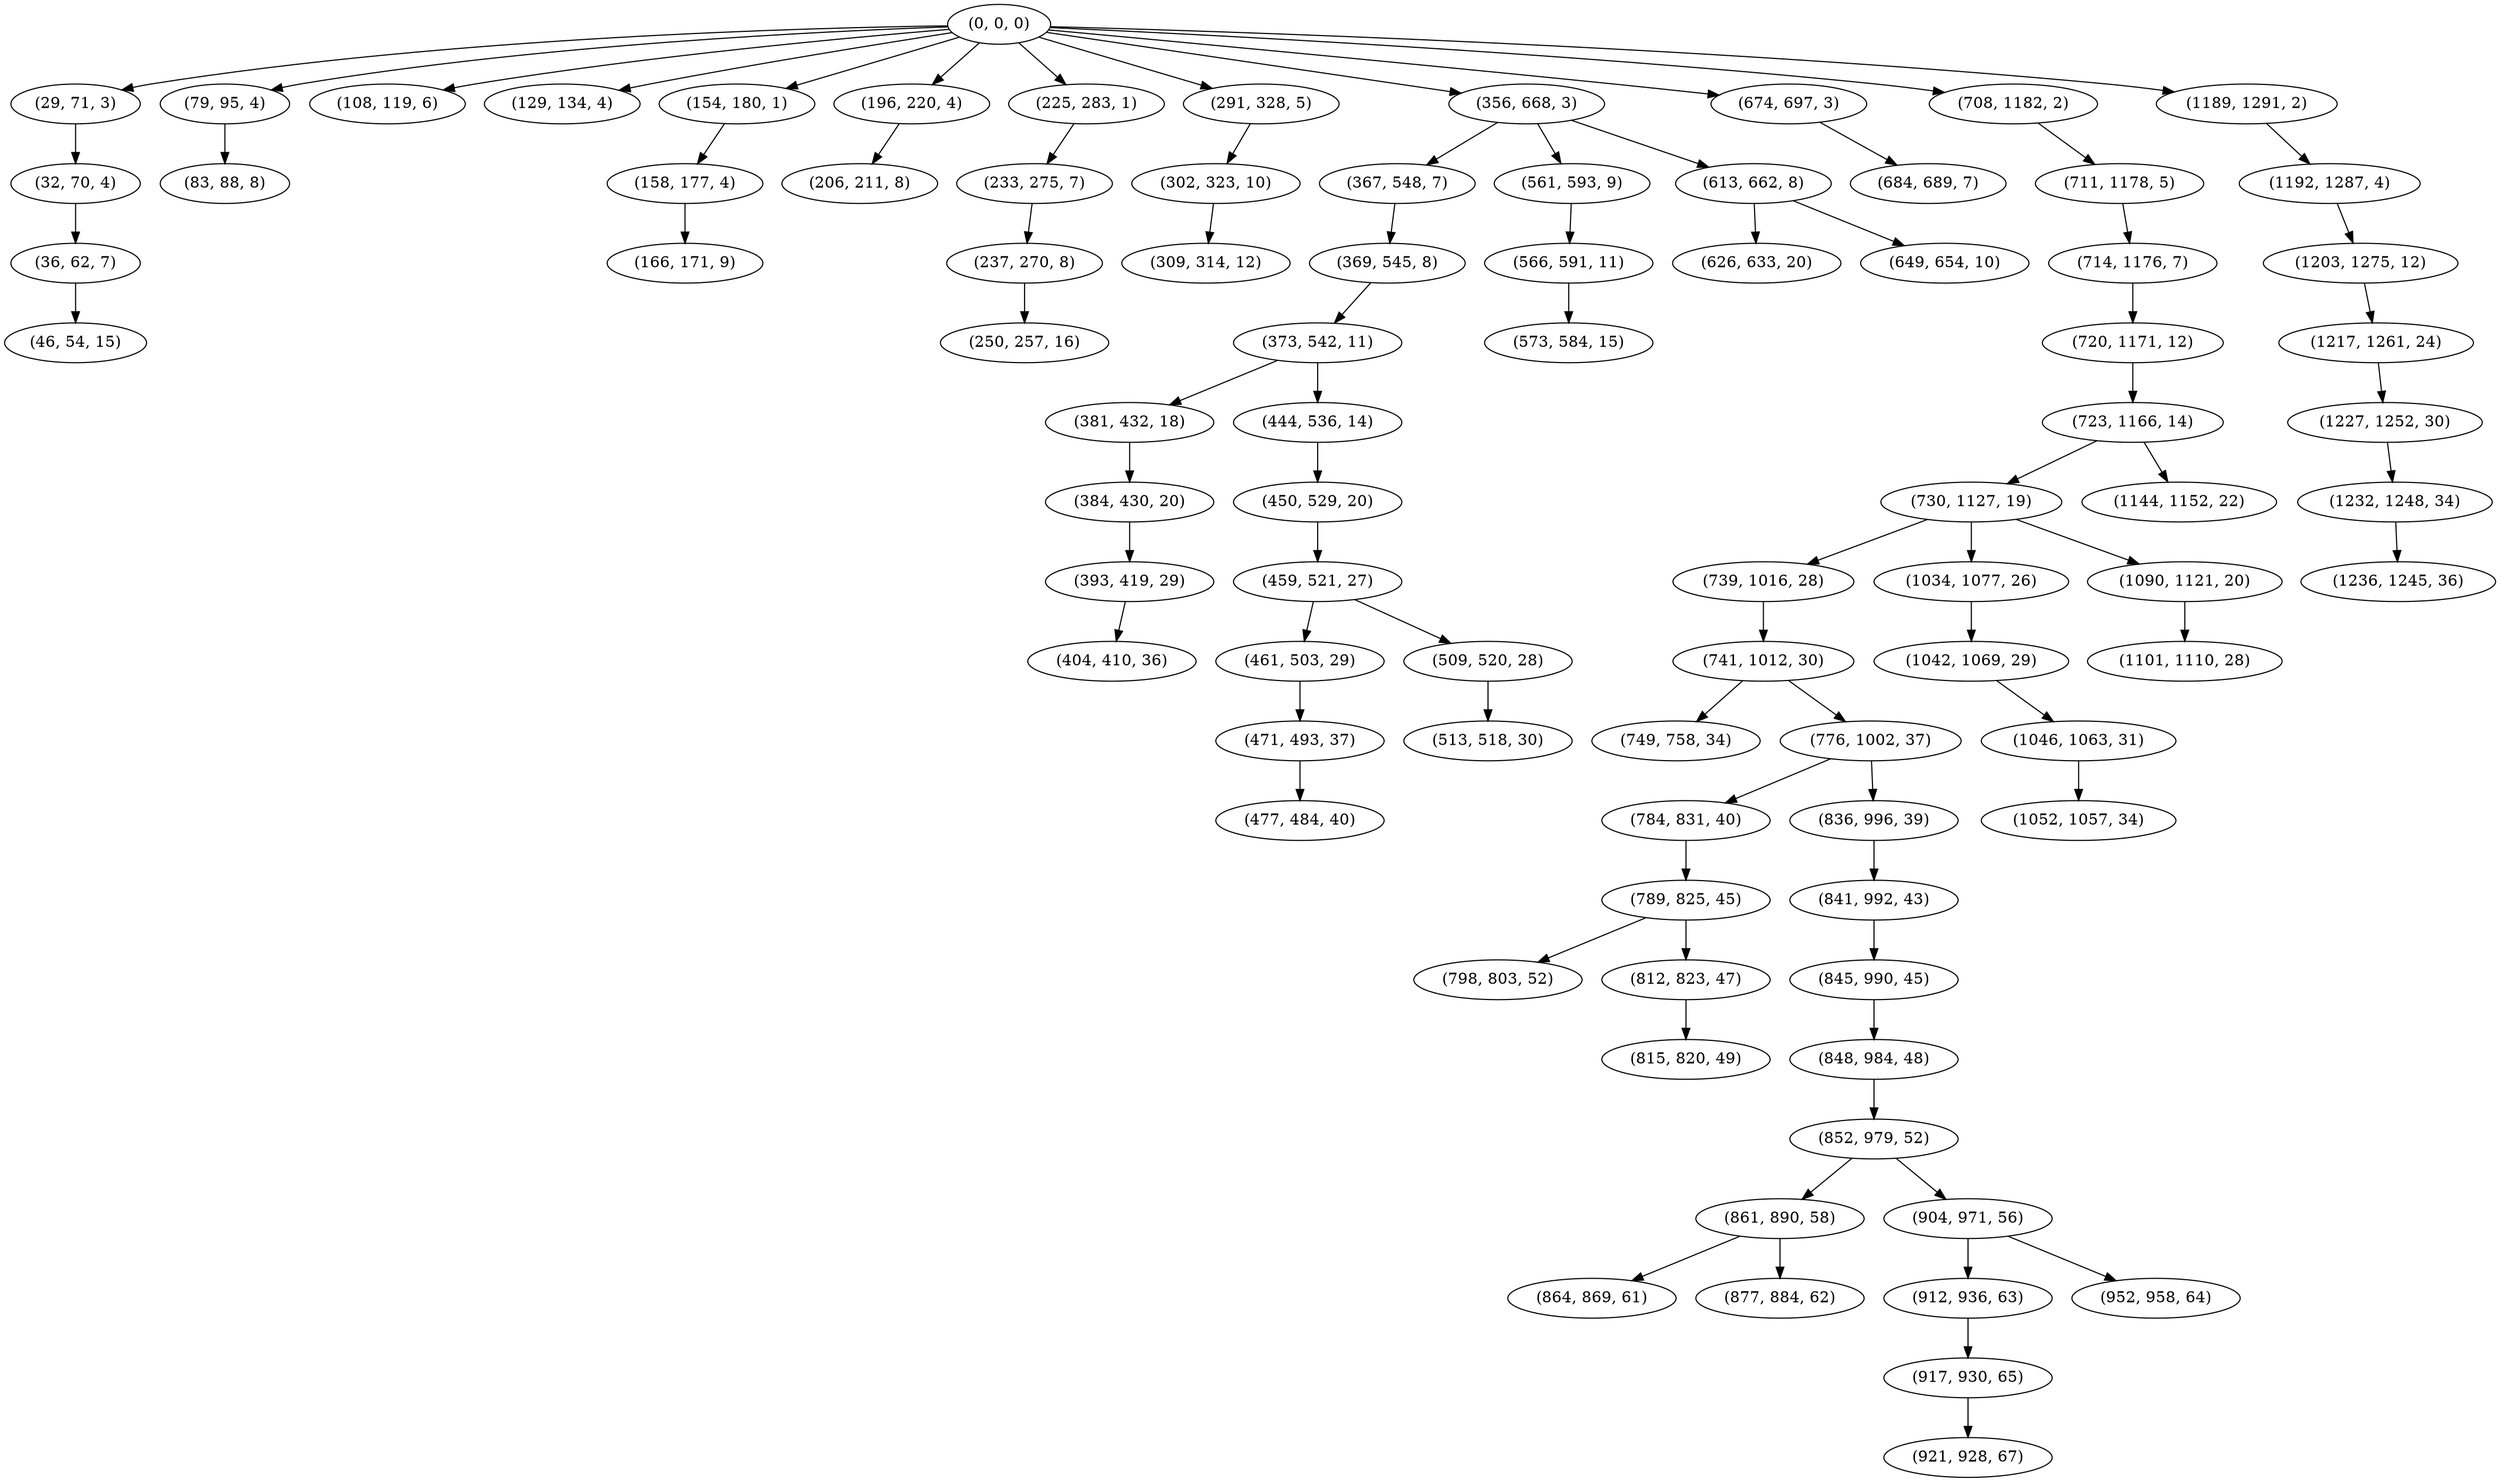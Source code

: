 digraph tree {
    "(0, 0, 0)";
    "(29, 71, 3)";
    "(32, 70, 4)";
    "(36, 62, 7)";
    "(46, 54, 15)";
    "(79, 95, 4)";
    "(83, 88, 8)";
    "(108, 119, 6)";
    "(129, 134, 4)";
    "(154, 180, 1)";
    "(158, 177, 4)";
    "(166, 171, 9)";
    "(196, 220, 4)";
    "(206, 211, 8)";
    "(225, 283, 1)";
    "(233, 275, 7)";
    "(237, 270, 8)";
    "(250, 257, 16)";
    "(291, 328, 5)";
    "(302, 323, 10)";
    "(309, 314, 12)";
    "(356, 668, 3)";
    "(367, 548, 7)";
    "(369, 545, 8)";
    "(373, 542, 11)";
    "(381, 432, 18)";
    "(384, 430, 20)";
    "(393, 419, 29)";
    "(404, 410, 36)";
    "(444, 536, 14)";
    "(450, 529, 20)";
    "(459, 521, 27)";
    "(461, 503, 29)";
    "(471, 493, 37)";
    "(477, 484, 40)";
    "(509, 520, 28)";
    "(513, 518, 30)";
    "(561, 593, 9)";
    "(566, 591, 11)";
    "(573, 584, 15)";
    "(613, 662, 8)";
    "(626, 633, 20)";
    "(649, 654, 10)";
    "(674, 697, 3)";
    "(684, 689, 7)";
    "(708, 1182, 2)";
    "(711, 1178, 5)";
    "(714, 1176, 7)";
    "(720, 1171, 12)";
    "(723, 1166, 14)";
    "(730, 1127, 19)";
    "(739, 1016, 28)";
    "(741, 1012, 30)";
    "(749, 758, 34)";
    "(776, 1002, 37)";
    "(784, 831, 40)";
    "(789, 825, 45)";
    "(798, 803, 52)";
    "(812, 823, 47)";
    "(815, 820, 49)";
    "(836, 996, 39)";
    "(841, 992, 43)";
    "(845, 990, 45)";
    "(848, 984, 48)";
    "(852, 979, 52)";
    "(861, 890, 58)";
    "(864, 869, 61)";
    "(877, 884, 62)";
    "(904, 971, 56)";
    "(912, 936, 63)";
    "(917, 930, 65)";
    "(921, 928, 67)";
    "(952, 958, 64)";
    "(1034, 1077, 26)";
    "(1042, 1069, 29)";
    "(1046, 1063, 31)";
    "(1052, 1057, 34)";
    "(1090, 1121, 20)";
    "(1101, 1110, 28)";
    "(1144, 1152, 22)";
    "(1189, 1291, 2)";
    "(1192, 1287, 4)";
    "(1203, 1275, 12)";
    "(1217, 1261, 24)";
    "(1227, 1252, 30)";
    "(1232, 1248, 34)";
    "(1236, 1245, 36)";
    "(0, 0, 0)" -> "(29, 71, 3)";
    "(0, 0, 0)" -> "(79, 95, 4)";
    "(0, 0, 0)" -> "(108, 119, 6)";
    "(0, 0, 0)" -> "(129, 134, 4)";
    "(0, 0, 0)" -> "(154, 180, 1)";
    "(0, 0, 0)" -> "(196, 220, 4)";
    "(0, 0, 0)" -> "(225, 283, 1)";
    "(0, 0, 0)" -> "(291, 328, 5)";
    "(0, 0, 0)" -> "(356, 668, 3)";
    "(0, 0, 0)" -> "(674, 697, 3)";
    "(0, 0, 0)" -> "(708, 1182, 2)";
    "(0, 0, 0)" -> "(1189, 1291, 2)";
    "(29, 71, 3)" -> "(32, 70, 4)";
    "(32, 70, 4)" -> "(36, 62, 7)";
    "(36, 62, 7)" -> "(46, 54, 15)";
    "(79, 95, 4)" -> "(83, 88, 8)";
    "(154, 180, 1)" -> "(158, 177, 4)";
    "(158, 177, 4)" -> "(166, 171, 9)";
    "(196, 220, 4)" -> "(206, 211, 8)";
    "(225, 283, 1)" -> "(233, 275, 7)";
    "(233, 275, 7)" -> "(237, 270, 8)";
    "(237, 270, 8)" -> "(250, 257, 16)";
    "(291, 328, 5)" -> "(302, 323, 10)";
    "(302, 323, 10)" -> "(309, 314, 12)";
    "(356, 668, 3)" -> "(367, 548, 7)";
    "(356, 668, 3)" -> "(561, 593, 9)";
    "(356, 668, 3)" -> "(613, 662, 8)";
    "(367, 548, 7)" -> "(369, 545, 8)";
    "(369, 545, 8)" -> "(373, 542, 11)";
    "(373, 542, 11)" -> "(381, 432, 18)";
    "(373, 542, 11)" -> "(444, 536, 14)";
    "(381, 432, 18)" -> "(384, 430, 20)";
    "(384, 430, 20)" -> "(393, 419, 29)";
    "(393, 419, 29)" -> "(404, 410, 36)";
    "(444, 536, 14)" -> "(450, 529, 20)";
    "(450, 529, 20)" -> "(459, 521, 27)";
    "(459, 521, 27)" -> "(461, 503, 29)";
    "(459, 521, 27)" -> "(509, 520, 28)";
    "(461, 503, 29)" -> "(471, 493, 37)";
    "(471, 493, 37)" -> "(477, 484, 40)";
    "(509, 520, 28)" -> "(513, 518, 30)";
    "(561, 593, 9)" -> "(566, 591, 11)";
    "(566, 591, 11)" -> "(573, 584, 15)";
    "(613, 662, 8)" -> "(626, 633, 20)";
    "(613, 662, 8)" -> "(649, 654, 10)";
    "(674, 697, 3)" -> "(684, 689, 7)";
    "(708, 1182, 2)" -> "(711, 1178, 5)";
    "(711, 1178, 5)" -> "(714, 1176, 7)";
    "(714, 1176, 7)" -> "(720, 1171, 12)";
    "(720, 1171, 12)" -> "(723, 1166, 14)";
    "(723, 1166, 14)" -> "(730, 1127, 19)";
    "(723, 1166, 14)" -> "(1144, 1152, 22)";
    "(730, 1127, 19)" -> "(739, 1016, 28)";
    "(730, 1127, 19)" -> "(1034, 1077, 26)";
    "(730, 1127, 19)" -> "(1090, 1121, 20)";
    "(739, 1016, 28)" -> "(741, 1012, 30)";
    "(741, 1012, 30)" -> "(749, 758, 34)";
    "(741, 1012, 30)" -> "(776, 1002, 37)";
    "(776, 1002, 37)" -> "(784, 831, 40)";
    "(776, 1002, 37)" -> "(836, 996, 39)";
    "(784, 831, 40)" -> "(789, 825, 45)";
    "(789, 825, 45)" -> "(798, 803, 52)";
    "(789, 825, 45)" -> "(812, 823, 47)";
    "(812, 823, 47)" -> "(815, 820, 49)";
    "(836, 996, 39)" -> "(841, 992, 43)";
    "(841, 992, 43)" -> "(845, 990, 45)";
    "(845, 990, 45)" -> "(848, 984, 48)";
    "(848, 984, 48)" -> "(852, 979, 52)";
    "(852, 979, 52)" -> "(861, 890, 58)";
    "(852, 979, 52)" -> "(904, 971, 56)";
    "(861, 890, 58)" -> "(864, 869, 61)";
    "(861, 890, 58)" -> "(877, 884, 62)";
    "(904, 971, 56)" -> "(912, 936, 63)";
    "(904, 971, 56)" -> "(952, 958, 64)";
    "(912, 936, 63)" -> "(917, 930, 65)";
    "(917, 930, 65)" -> "(921, 928, 67)";
    "(1034, 1077, 26)" -> "(1042, 1069, 29)";
    "(1042, 1069, 29)" -> "(1046, 1063, 31)";
    "(1046, 1063, 31)" -> "(1052, 1057, 34)";
    "(1090, 1121, 20)" -> "(1101, 1110, 28)";
    "(1189, 1291, 2)" -> "(1192, 1287, 4)";
    "(1192, 1287, 4)" -> "(1203, 1275, 12)";
    "(1203, 1275, 12)" -> "(1217, 1261, 24)";
    "(1217, 1261, 24)" -> "(1227, 1252, 30)";
    "(1227, 1252, 30)" -> "(1232, 1248, 34)";
    "(1232, 1248, 34)" -> "(1236, 1245, 36)";
}
